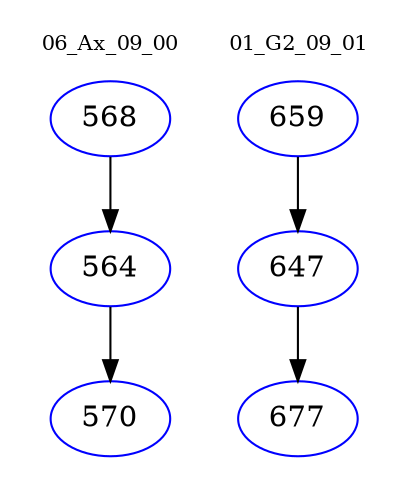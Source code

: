digraph{
subgraph cluster_0 {
color = white
label = "06_Ax_09_00";
fontsize=10;
T0_568 [label="568", color="blue"]
T0_568 -> T0_564 [color="black"]
T0_564 [label="564", color="blue"]
T0_564 -> T0_570 [color="black"]
T0_570 [label="570", color="blue"]
}
subgraph cluster_1 {
color = white
label = "01_G2_09_01";
fontsize=10;
T1_659 [label="659", color="blue"]
T1_659 -> T1_647 [color="black"]
T1_647 [label="647", color="blue"]
T1_647 -> T1_677 [color="black"]
T1_677 [label="677", color="blue"]
}
}
